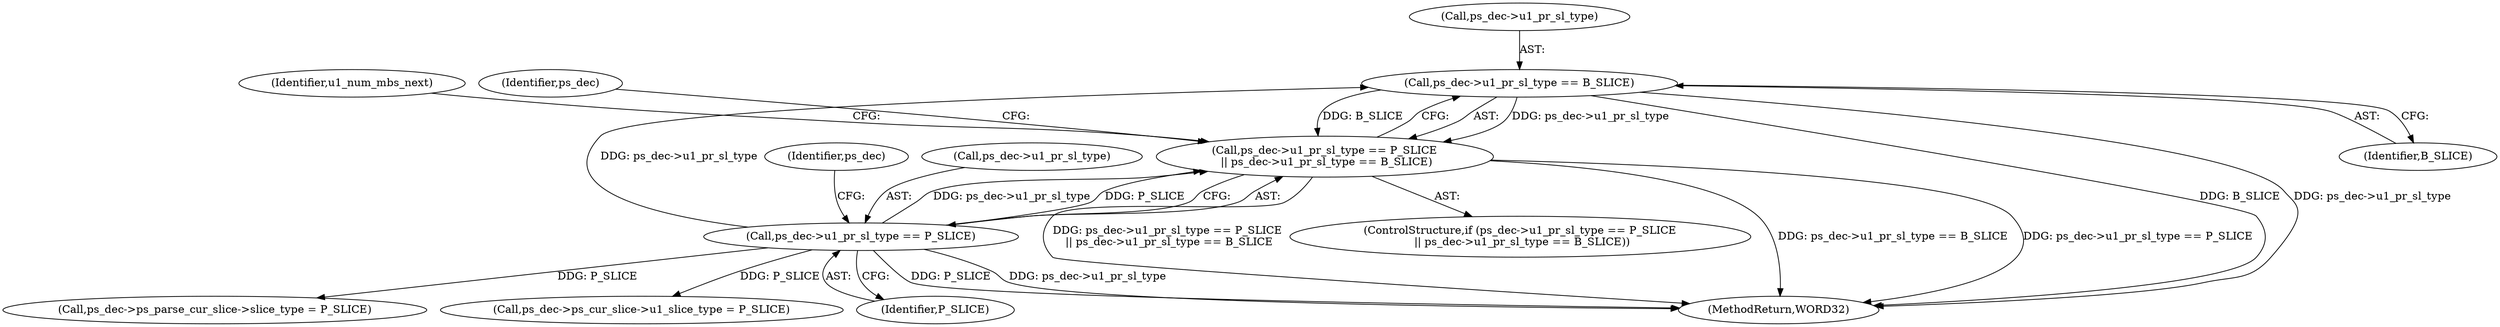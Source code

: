 digraph "0_Android_9a00f562a612d56e7b2b989d168647db900ba6cf@pointer" {
"1000677" [label="(Call,ps_dec->u1_pr_sl_type == B_SLICE)"];
"1000672" [label="(Call,ps_dec->u1_pr_sl_type == P_SLICE)"];
"1000671" [label="(Call,ps_dec->u1_pr_sl_type == P_SLICE\n || ps_dec->u1_pr_sl_type == B_SLICE)"];
"1000679" [label="(Identifier,ps_dec)"];
"1000984" [label="(Call,ps_dec->ps_cur_slice->u1_slice_type = P_SLICE)"];
"1000672" [label="(Call,ps_dec->u1_pr_sl_type == P_SLICE)"];
"1000695" [label="(Identifier,u1_num_mbs_next)"];
"1000678" [label="(Call,ps_dec->u1_pr_sl_type)"];
"1000677" [label="(Call,ps_dec->u1_pr_sl_type == B_SLICE)"];
"1000991" [label="(Call,ps_dec->ps_parse_cur_slice->slice_type = P_SLICE)"];
"1000684" [label="(Identifier,ps_dec)"];
"1000671" [label="(Call,ps_dec->u1_pr_sl_type == P_SLICE\n || ps_dec->u1_pr_sl_type == B_SLICE)"];
"1000670" [label="(ControlStructure,if (ps_dec->u1_pr_sl_type == P_SLICE\n || ps_dec->u1_pr_sl_type == B_SLICE))"];
"1000681" [label="(Identifier,B_SLICE)"];
"1000673" [label="(Call,ps_dec->u1_pr_sl_type)"];
"1001450" [label="(MethodReturn,WORD32)"];
"1000676" [label="(Identifier,P_SLICE)"];
"1000677" -> "1000671"  [label="AST: "];
"1000677" -> "1000681"  [label="CFG: "];
"1000678" -> "1000677"  [label="AST: "];
"1000681" -> "1000677"  [label="AST: "];
"1000671" -> "1000677"  [label="CFG: "];
"1000677" -> "1001450"  [label="DDG: B_SLICE"];
"1000677" -> "1001450"  [label="DDG: ps_dec->u1_pr_sl_type"];
"1000677" -> "1000671"  [label="DDG: ps_dec->u1_pr_sl_type"];
"1000677" -> "1000671"  [label="DDG: B_SLICE"];
"1000672" -> "1000677"  [label="DDG: ps_dec->u1_pr_sl_type"];
"1000672" -> "1000671"  [label="AST: "];
"1000672" -> "1000676"  [label="CFG: "];
"1000673" -> "1000672"  [label="AST: "];
"1000676" -> "1000672"  [label="AST: "];
"1000679" -> "1000672"  [label="CFG: "];
"1000671" -> "1000672"  [label="CFG: "];
"1000672" -> "1001450"  [label="DDG: P_SLICE"];
"1000672" -> "1001450"  [label="DDG: ps_dec->u1_pr_sl_type"];
"1000672" -> "1000671"  [label="DDG: ps_dec->u1_pr_sl_type"];
"1000672" -> "1000671"  [label="DDG: P_SLICE"];
"1000672" -> "1000984"  [label="DDG: P_SLICE"];
"1000672" -> "1000991"  [label="DDG: P_SLICE"];
"1000671" -> "1000670"  [label="AST: "];
"1000684" -> "1000671"  [label="CFG: "];
"1000695" -> "1000671"  [label="CFG: "];
"1000671" -> "1001450"  [label="DDG: ps_dec->u1_pr_sl_type == B_SLICE"];
"1000671" -> "1001450"  [label="DDG: ps_dec->u1_pr_sl_type == P_SLICE"];
"1000671" -> "1001450"  [label="DDG: ps_dec->u1_pr_sl_type == P_SLICE\n || ps_dec->u1_pr_sl_type == B_SLICE"];
}
